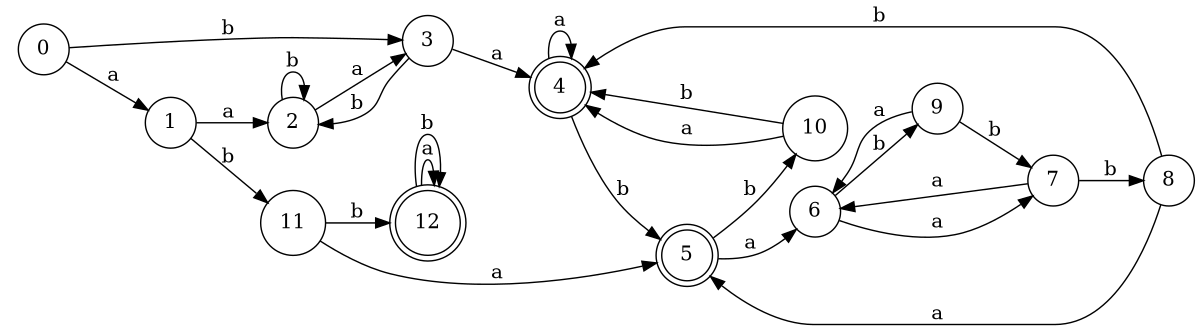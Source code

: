 digraph n11_1 {
__start0 [label="" shape="none"];

rankdir=LR;
size="8,5";

s0 [style="filled", color="black", fillcolor="white" shape="circle", label="0"];
s1 [style="filled", color="black", fillcolor="white" shape="circle", label="1"];
s2 [style="filled", color="black", fillcolor="white" shape="circle", label="2"];
s3 [style="filled", color="black", fillcolor="white" shape="circle", label="3"];
s4 [style="rounded,filled", color="black", fillcolor="white" shape="doublecircle", label="4"];
s5 [style="rounded,filled", color="black", fillcolor="white" shape="doublecircle", label="5"];
s6 [style="filled", color="black", fillcolor="white" shape="circle", label="6"];
s7 [style="filled", color="black", fillcolor="white" shape="circle", label="7"];
s8 [style="filled", color="black", fillcolor="white" shape="circle", label="8"];
s9 [style="filled", color="black", fillcolor="white" shape="circle", label="9"];
s10 [style="filled", color="black", fillcolor="white" shape="circle", label="10"];
s11 [style="filled", color="black", fillcolor="white" shape="circle", label="11"];
s12 [style="rounded,filled", color="black", fillcolor="white" shape="doublecircle", label="12"];
s0 -> s1 [label="a"];
s0 -> s3 [label="b"];
s1 -> s2 [label="a"];
s1 -> s11 [label="b"];
s2 -> s3 [label="a"];
s2 -> s2 [label="b"];
s3 -> s4 [label="a"];
s3 -> s2 [label="b"];
s4 -> s4 [label="a"];
s4 -> s5 [label="b"];
s5 -> s6 [label="a"];
s5 -> s10 [label="b"];
s6 -> s7 [label="a"];
s6 -> s9 [label="b"];
s7 -> s6 [label="a"];
s7 -> s8 [label="b"];
s8 -> s5 [label="a"];
s8 -> s4 [label="b"];
s9 -> s6 [label="a"];
s9 -> s7 [label="b"];
s10 -> s4 [label="a"];
s10 -> s4 [label="b"];
s11 -> s5 [label="a"];
s11 -> s12 [label="b"];
s12 -> s12 [label="a"];
s12 -> s12 [label="b"];

}